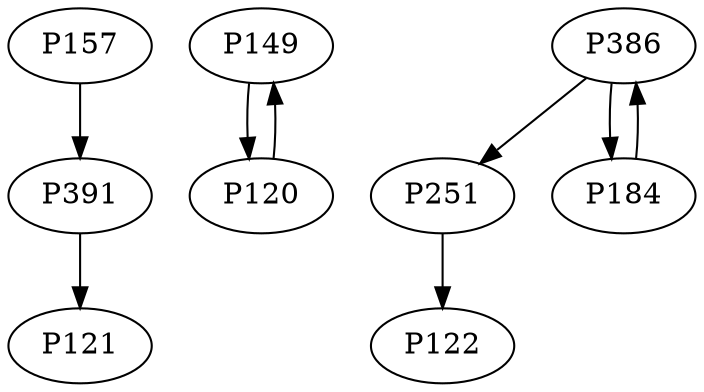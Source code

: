 digraph {
	P157 -> P391
	P149 -> P120
	P386 -> P251
	P391 -> P121
	P120 -> P149
	P386 -> P184
	P251 -> P122
	P184 -> P386
}